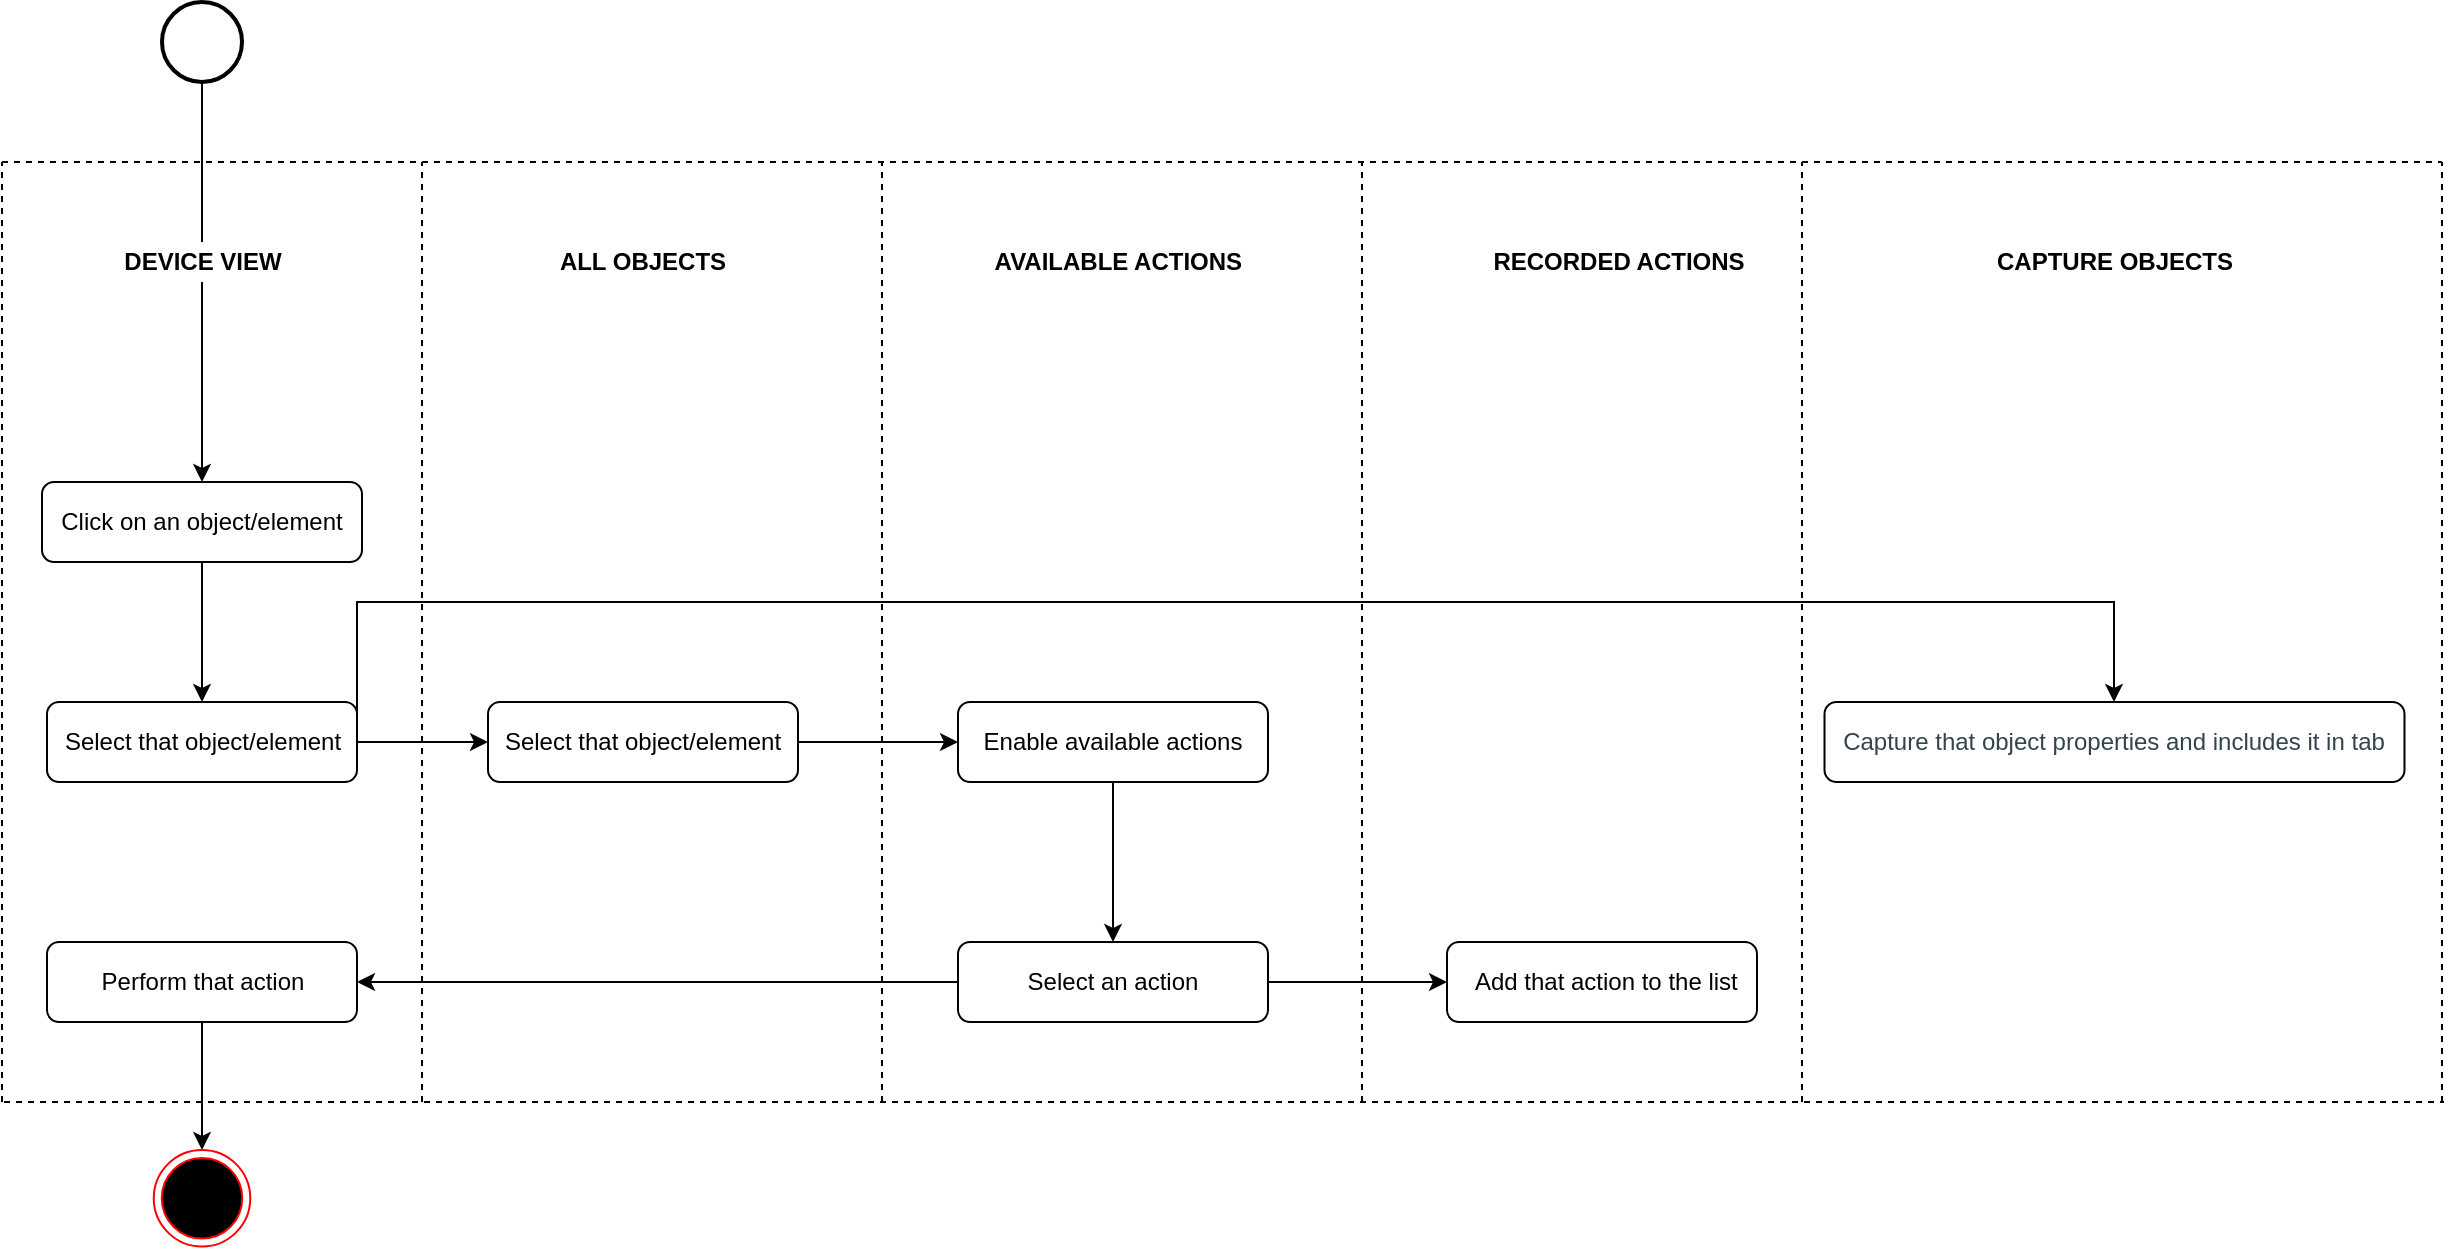 <mxfile version="16.1.0" type="github">
  <diagram id="C5RBs43oDa-KdzZeNtuy" name="Page-1">
    <mxGraphModel dx="1577" dy="1996" grid="1" gridSize="10" guides="1" tooltips="1" connect="1" arrows="1" fold="1" page="1" pageScale="1" pageWidth="827" pageHeight="1169" background="#ffffff" math="0" shadow="0">
      <root>
        <mxCell id="WIyWlLk6GJQsqaUBKTNV-0" />
        <mxCell id="WIyWlLk6GJQsqaUBKTNV-1" parent="WIyWlLk6GJQsqaUBKTNV-0" />
        <mxCell id="b_t8HNFrIdf1F8aPozjB-15" value="" style="edgeStyle=orthogonalEdgeStyle;rounded=0;orthogonalLoop=1;jettySize=auto;html=1;" edge="1" parent="WIyWlLk6GJQsqaUBKTNV-1" source="WIyWlLk6GJQsqaUBKTNV-3" target="b_t8HNFrIdf1F8aPozjB-14">
          <mxGeometry relative="1" as="geometry" />
        </mxCell>
        <mxCell id="WIyWlLk6GJQsqaUBKTNV-3" value="Click on an object/element" style="rounded=1;whiteSpace=wrap;html=1;fontSize=12;glass=0;strokeWidth=1;shadow=0;" parent="WIyWlLk6GJQsqaUBKTNV-1" vertex="1">
          <mxGeometry x="140" y="80" width="160" height="40" as="geometry" />
        </mxCell>
        <mxCell id="b_t8HNFrIdf1F8aPozjB-0" value="" style="strokeWidth=2;html=1;shape=mxgraph.flowchart.start_2;whiteSpace=wrap;" vertex="1" parent="WIyWlLk6GJQsqaUBKTNV-1">
          <mxGeometry x="200" y="-160" width="40" height="40" as="geometry" />
        </mxCell>
        <mxCell id="b_t8HNFrIdf1F8aPozjB-8" value="" style="edgeStyle=orthogonalEdgeStyle;rounded=0;orthogonalLoop=1;jettySize=auto;html=1;" edge="1" parent="WIyWlLk6GJQsqaUBKTNV-1" source="b_t8HNFrIdf1F8aPozjB-2" target="WIyWlLk6GJQsqaUBKTNV-3">
          <mxGeometry relative="1" as="geometry" />
        </mxCell>
        <mxCell id="b_t8HNFrIdf1F8aPozjB-2" value="DEVICE VIEW" style="text;html=1;align=center;verticalAlign=middle;resizable=0;points=[];autosize=1;strokeColor=none;fillColor=none;fontStyle=1" vertex="1" parent="WIyWlLk6GJQsqaUBKTNV-1">
          <mxGeometry x="175" y="-40" width="90" height="20" as="geometry" />
        </mxCell>
        <mxCell id="b_t8HNFrIdf1F8aPozjB-3" value="&amp;nbsp;AVAILABLE ACTIONS" style="text;html=1;align=center;verticalAlign=middle;resizable=0;points=[];autosize=1;strokeColor=none;fillColor=none;fontStyle=1" vertex="1" parent="WIyWlLk6GJQsqaUBKTNV-1">
          <mxGeometry x="605.5" y="-40" width="140" height="20" as="geometry" />
        </mxCell>
        <mxCell id="b_t8HNFrIdf1F8aPozjB-5" value="ALL OBJECTS" style="text;html=1;align=center;verticalAlign=middle;resizable=0;points=[];autosize=1;strokeColor=none;fillColor=none;fontStyle=1" vertex="1" parent="WIyWlLk6GJQsqaUBKTNV-1">
          <mxGeometry x="390" y="-40" width="100" height="20" as="geometry" />
        </mxCell>
        <mxCell id="b_t8HNFrIdf1F8aPozjB-6" value="RECORDED ACTIONS" style="text;html=1;align=center;verticalAlign=middle;resizable=0;points=[];autosize=1;strokeColor=none;fillColor=none;fontStyle=1" vertex="1" parent="WIyWlLk6GJQsqaUBKTNV-1">
          <mxGeometry x="857.5" y="-40" width="140" height="20" as="geometry" />
        </mxCell>
        <mxCell id="b_t8HNFrIdf1F8aPozjB-7" value="CAPTURE OBJECTS" style="text;html=1;align=center;verticalAlign=middle;resizable=0;points=[];autosize=1;strokeColor=none;fillColor=none;fontStyle=1" vertex="1" parent="WIyWlLk6GJQsqaUBKTNV-1">
          <mxGeometry x="1111.25" y="-40" width="130" height="20" as="geometry" />
        </mxCell>
        <mxCell id="b_t8HNFrIdf1F8aPozjB-10" value="" style="endArrow=none;html=1;rounded=0;" edge="1" parent="WIyWlLk6GJQsqaUBKTNV-1" source="b_t8HNFrIdf1F8aPozjB-2">
          <mxGeometry width="50" height="50" relative="1" as="geometry">
            <mxPoint x="450" y="90" as="sourcePoint" />
            <mxPoint x="220" y="-120" as="targetPoint" />
          </mxGeometry>
        </mxCell>
        <mxCell id="b_t8HNFrIdf1F8aPozjB-18" value="" style="edgeStyle=orthogonalEdgeStyle;rounded=0;orthogonalLoop=1;jettySize=auto;html=1;" edge="1" parent="WIyWlLk6GJQsqaUBKTNV-1" source="b_t8HNFrIdf1F8aPozjB-12" target="b_t8HNFrIdf1F8aPozjB-17">
          <mxGeometry relative="1" as="geometry" />
        </mxCell>
        <mxCell id="b_t8HNFrIdf1F8aPozjB-12" value="Select that object/element" style="rounded=1;whiteSpace=wrap;html=1;fontSize=12;glass=0;strokeWidth=1;shadow=0;" vertex="1" parent="WIyWlLk6GJQsqaUBKTNV-1">
          <mxGeometry x="363" y="190" width="155" height="40" as="geometry" />
        </mxCell>
        <mxCell id="b_t8HNFrIdf1F8aPozjB-29" value="" style="edgeStyle=orthogonalEdgeStyle;rounded=0;orthogonalLoop=1;jettySize=auto;html=1;fontSize=12;" edge="1" parent="WIyWlLk6GJQsqaUBKTNV-1" source="b_t8HNFrIdf1F8aPozjB-14" target="b_t8HNFrIdf1F8aPozjB-12">
          <mxGeometry relative="1" as="geometry" />
        </mxCell>
        <mxCell id="b_t8HNFrIdf1F8aPozjB-30" style="edgeStyle=orthogonalEdgeStyle;rounded=0;orthogonalLoop=1;jettySize=auto;html=1;fontSize=12;exitX=1;exitY=0.5;exitDx=0;exitDy=0;" edge="1" parent="WIyWlLk6GJQsqaUBKTNV-1" source="b_t8HNFrIdf1F8aPozjB-14" target="b_t8HNFrIdf1F8aPozjB-26">
          <mxGeometry relative="1" as="geometry">
            <mxPoint x="870" y="150" as="targetPoint" />
            <Array as="points">
              <mxPoint x="297" y="140" />
              <mxPoint x="1176" y="140" />
            </Array>
          </mxGeometry>
        </mxCell>
        <mxCell id="b_t8HNFrIdf1F8aPozjB-14" value="Select that object/element" style="rounded=1;whiteSpace=wrap;html=1;fontSize=12;glass=0;strokeWidth=1;shadow=0;" vertex="1" parent="WIyWlLk6GJQsqaUBKTNV-1">
          <mxGeometry x="142.5" y="190" width="155" height="40" as="geometry" />
        </mxCell>
        <mxCell id="b_t8HNFrIdf1F8aPozjB-20" value="" style="edgeStyle=orthogonalEdgeStyle;rounded=0;orthogonalLoop=1;jettySize=auto;html=1;" edge="1" parent="WIyWlLk6GJQsqaUBKTNV-1" source="b_t8HNFrIdf1F8aPozjB-17" target="b_t8HNFrIdf1F8aPozjB-19">
          <mxGeometry relative="1" as="geometry" />
        </mxCell>
        <mxCell id="b_t8HNFrIdf1F8aPozjB-17" value="Enable available actions" style="rounded=1;whiteSpace=wrap;html=1;fontSize=12;glass=0;strokeWidth=1;shadow=0;" vertex="1" parent="WIyWlLk6GJQsqaUBKTNV-1">
          <mxGeometry x="598" y="190" width="155" height="40" as="geometry" />
        </mxCell>
        <mxCell id="b_t8HNFrIdf1F8aPozjB-22" value="" style="edgeStyle=orthogonalEdgeStyle;rounded=0;orthogonalLoop=1;jettySize=auto;html=1;" edge="1" parent="WIyWlLk6GJQsqaUBKTNV-1" source="b_t8HNFrIdf1F8aPozjB-19" target="b_t8HNFrIdf1F8aPozjB-21">
          <mxGeometry relative="1" as="geometry" />
        </mxCell>
        <mxCell id="b_t8HNFrIdf1F8aPozjB-24" value="" style="edgeStyle=orthogonalEdgeStyle;rounded=0;orthogonalLoop=1;jettySize=auto;html=1;" edge="1" parent="WIyWlLk6GJQsqaUBKTNV-1" source="b_t8HNFrIdf1F8aPozjB-19" target="b_t8HNFrIdf1F8aPozjB-23">
          <mxGeometry relative="1" as="geometry" />
        </mxCell>
        <mxCell id="b_t8HNFrIdf1F8aPozjB-19" value="Select an action" style="rounded=1;whiteSpace=wrap;html=1;fontSize=12;glass=0;strokeWidth=1;shadow=0;" vertex="1" parent="WIyWlLk6GJQsqaUBKTNV-1">
          <mxGeometry x="598" y="310" width="155" height="40" as="geometry" />
        </mxCell>
        <mxCell id="b_t8HNFrIdf1F8aPozjB-34" value="" style="edgeStyle=orthogonalEdgeStyle;rounded=0;orthogonalLoop=1;jettySize=auto;html=1;fontSize=12;" edge="1" parent="WIyWlLk6GJQsqaUBKTNV-1" source="b_t8HNFrIdf1F8aPozjB-21" target="b_t8HNFrIdf1F8aPozjB-32">
          <mxGeometry relative="1" as="geometry" />
        </mxCell>
        <mxCell id="b_t8HNFrIdf1F8aPozjB-21" value="Perform that action" style="rounded=1;whiteSpace=wrap;html=1;fontSize=12;glass=0;strokeWidth=1;shadow=0;" vertex="1" parent="WIyWlLk6GJQsqaUBKTNV-1">
          <mxGeometry x="142.5" y="310" width="155" height="40" as="geometry" />
        </mxCell>
        <mxCell id="b_t8HNFrIdf1F8aPozjB-23" value="&amp;nbsp;Add that action to the list" style="rounded=1;whiteSpace=wrap;html=1;fontSize=12;glass=0;strokeWidth=1;shadow=0;" vertex="1" parent="WIyWlLk6GJQsqaUBKTNV-1">
          <mxGeometry x="842.5" y="310" width="155" height="40" as="geometry" />
        </mxCell>
        <mxCell id="b_t8HNFrIdf1F8aPozjB-26" value="&lt;font style=&quot;font-size: 12px&quot;&gt;&lt;span style=&quot;color: rgb(51 , 68 , 76) ; text-align: left ; background-color: rgb(255 , 255 , 255)&quot;&gt;Capture that&amp;nbsp;&lt;/span&gt;&lt;span style=&quot;color: rgb(51 , 68 , 76) ; text-align: left ; background-color: rgb(255 , 255 , 255)&quot;&gt;object properties and includes it in&lt;/span&gt;&lt;span style=&quot;color: rgb(51 , 68 , 76) ; text-align: left ; background-color: rgb(255 , 255 , 255)&quot;&gt;&amp;nbsp;tab&lt;/span&gt;&lt;/font&gt;" style="rounded=1;whiteSpace=wrap;html=1;fontSize=12;glass=0;strokeWidth=1;shadow=0;" vertex="1" parent="WIyWlLk6GJQsqaUBKTNV-1">
          <mxGeometry x="1031.25" y="190" width="290" height="40" as="geometry" />
        </mxCell>
        <mxCell id="b_t8HNFrIdf1F8aPozjB-32" value="" style="ellipse;html=1;shape=endState;fillColor=#000000;strokeColor=#ff0000;fontSize=12;" vertex="1" parent="WIyWlLk6GJQsqaUBKTNV-1">
          <mxGeometry x="195.88" y="414" width="48.25" height="48.25" as="geometry" />
        </mxCell>
        <mxCell id="b_t8HNFrIdf1F8aPozjB-63" value="" style="endArrow=none;dashed=1;html=1;rounded=0;fontSize=12;" edge="1" parent="WIyWlLk6GJQsqaUBKTNV-1">
          <mxGeometry width="50" height="50" relative="1" as="geometry">
            <mxPoint x="120" y="390" as="sourcePoint" />
            <mxPoint x="120" y="-80" as="targetPoint" />
          </mxGeometry>
        </mxCell>
        <mxCell id="b_t8HNFrIdf1F8aPozjB-64" value="" style="endArrow=none;dashed=1;html=1;rounded=0;fontSize=12;" edge="1" parent="WIyWlLk6GJQsqaUBKTNV-1">
          <mxGeometry width="50" height="50" relative="1" as="geometry">
            <mxPoint x="330" y="390" as="sourcePoint" />
            <mxPoint x="330" y="-80" as="targetPoint" />
          </mxGeometry>
        </mxCell>
        <mxCell id="b_t8HNFrIdf1F8aPozjB-65" value="" style="endArrow=none;dashed=1;html=1;rounded=0;fontSize=12;" edge="1" parent="WIyWlLk6GJQsqaUBKTNV-1">
          <mxGeometry width="50" height="50" relative="1" as="geometry">
            <mxPoint x="560.0" y="390" as="sourcePoint" />
            <mxPoint x="560.0" y="-80" as="targetPoint" />
          </mxGeometry>
        </mxCell>
        <mxCell id="b_t8HNFrIdf1F8aPozjB-66" value="" style="endArrow=none;dashed=1;html=1;rounded=0;fontSize=12;" edge="1" parent="WIyWlLk6GJQsqaUBKTNV-1">
          <mxGeometry width="50" height="50" relative="1" as="geometry">
            <mxPoint x="800" y="390" as="sourcePoint" />
            <mxPoint x="800" y="-80" as="targetPoint" />
          </mxGeometry>
        </mxCell>
        <mxCell id="b_t8HNFrIdf1F8aPozjB-67" value="" style="endArrow=none;dashed=1;html=1;rounded=0;fontSize=12;" edge="1" parent="WIyWlLk6GJQsqaUBKTNV-1">
          <mxGeometry width="50" height="50" relative="1" as="geometry">
            <mxPoint x="1020" y="390" as="sourcePoint" />
            <mxPoint x="1020" y="-80" as="targetPoint" />
          </mxGeometry>
        </mxCell>
        <mxCell id="b_t8HNFrIdf1F8aPozjB-68" value="" style="endArrow=none;dashed=1;html=1;rounded=0;fontSize=12;" edge="1" parent="WIyWlLk6GJQsqaUBKTNV-1">
          <mxGeometry width="50" height="50" relative="1" as="geometry">
            <mxPoint x="1340" y="390" as="sourcePoint" />
            <mxPoint x="1340" y="-80" as="targetPoint" />
          </mxGeometry>
        </mxCell>
        <mxCell id="b_t8HNFrIdf1F8aPozjB-69" value="" style="endArrow=none;dashed=1;html=1;rounded=0;fontSize=12;" edge="1" parent="WIyWlLk6GJQsqaUBKTNV-1">
          <mxGeometry width="50" height="50" relative="1" as="geometry">
            <mxPoint x="121" y="390" as="sourcePoint" />
            <mxPoint x="1341" y="390" as="targetPoint" />
          </mxGeometry>
        </mxCell>
        <mxCell id="b_t8HNFrIdf1F8aPozjB-70" value="" style="endArrow=none;dashed=1;html=1;rounded=0;fontSize=12;" edge="1" parent="WIyWlLk6GJQsqaUBKTNV-1">
          <mxGeometry width="50" height="50" relative="1" as="geometry">
            <mxPoint x="120" y="-80" as="sourcePoint" />
            <mxPoint x="1340" y="-80" as="targetPoint" />
          </mxGeometry>
        </mxCell>
      </root>
    </mxGraphModel>
  </diagram>
</mxfile>
